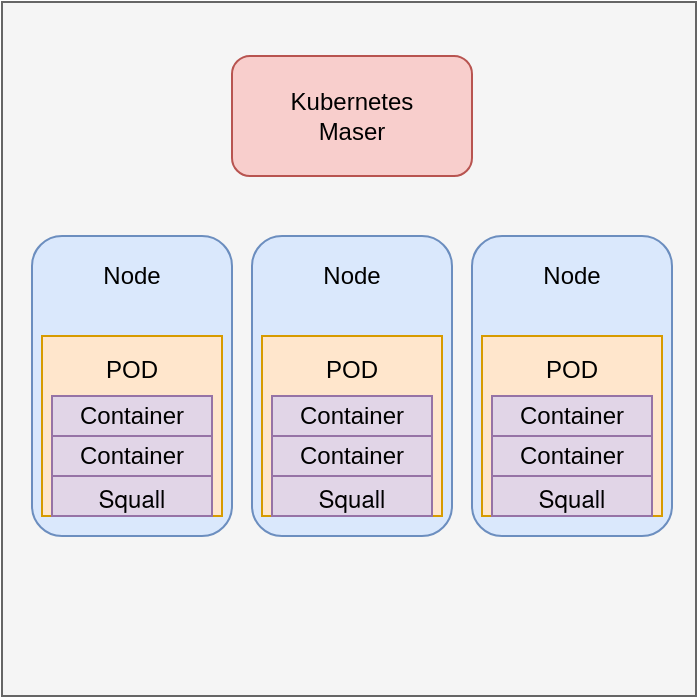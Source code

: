 <mxfile version="13.6.2" type="device"><diagram id="mrEiwogRCtANLE-kG0TH" name="Page-1"><mxGraphModel dx="1106" dy="791" grid="1" gridSize="10" guides="1" tooltips="1" connect="1" arrows="1" fold="1" page="1" pageScale="1" pageWidth="1169" pageHeight="826" math="0" shadow="0"><root><mxCell id="0"/><mxCell id="1" parent="0"/><mxCell id="YVZxfgN5wkGfpVSpWY_y-26" value="" style="whiteSpace=wrap;html=1;aspect=fixed;fillColor=#f5f5f5;strokeColor=#666666;fontColor=#333333;" vertex="1" parent="1"><mxGeometry x="45" y="63" width="347" height="347" as="geometry"/></mxCell><mxCell id="YVZxfgN5wkGfpVSpWY_y-4" value="Kubernetes&lt;br&gt;Maser" style="rounded=1;whiteSpace=wrap;html=1;fillColor=#f8cecc;strokeColor=#b85450;" vertex="1" parent="1"><mxGeometry x="160" y="90" width="120" height="60" as="geometry"/></mxCell><mxCell id="YVZxfgN5wkGfpVSpWY_y-5" value="" style="rounded=1;whiteSpace=wrap;html=1;fillColor=#dae8fc;strokeColor=#6c8ebf;" vertex="1" parent="1"><mxGeometry x="60" y="180" width="100" height="150" as="geometry"/></mxCell><mxCell id="YVZxfgN5wkGfpVSpWY_y-6" value="Node" style="text;html=1;strokeColor=none;fillColor=none;align=center;verticalAlign=middle;whiteSpace=wrap;rounded=0;" vertex="1" parent="1"><mxGeometry x="90" y="190" width="40" height="20" as="geometry"/></mxCell><mxCell id="YVZxfgN5wkGfpVSpWY_y-7" value="" style="whiteSpace=wrap;html=1;aspect=fixed;fillColor=#ffe6cc;strokeColor=#d79b00;" vertex="1" parent="1"><mxGeometry x="65" y="230" width="90" height="90" as="geometry"/></mxCell><mxCell id="YVZxfgN5wkGfpVSpWY_y-8" value="POD" style="text;html=1;strokeColor=none;fillColor=none;align=center;verticalAlign=middle;whiteSpace=wrap;rounded=0;" vertex="1" parent="1"><mxGeometry x="90" y="237" width="40" height="20" as="geometry"/></mxCell><mxCell id="YVZxfgN5wkGfpVSpWY_y-9" value="Container" style="rounded=0;whiteSpace=wrap;html=1;fillColor=#e1d5e7;strokeColor=#9673a6;" vertex="1" parent="1"><mxGeometry x="70" y="260" width="80" height="20" as="geometry"/></mxCell><mxCell id="YVZxfgN5wkGfpVSpWY_y-10" value="Container" style="rounded=0;whiteSpace=wrap;html=1;fillColor=#e1d5e7;strokeColor=#9673a6;" vertex="1" parent="1"><mxGeometry x="70" y="280" width="80" height="20" as="geometry"/></mxCell><mxCell id="YVZxfgN5wkGfpVSpWY_y-11" value="&lt;p class=&quot;p1&quot; style=&quot;margin: 0px ; font-stretch: normal ; line-height: normal ; font-family: &amp;#34;helvetica neue&amp;#34;&quot;&gt;Squall&lt;/p&gt;" style="rounded=0;whiteSpace=wrap;html=1;fillColor=#e1d5e7;strokeColor=#9673a6;" vertex="1" parent="1"><mxGeometry x="70" y="300" width="80" height="20" as="geometry"/></mxCell><mxCell id="YVZxfgN5wkGfpVSpWY_y-12" value="" style="rounded=1;whiteSpace=wrap;html=1;fillColor=#dae8fc;strokeColor=#6c8ebf;" vertex="1" parent="1"><mxGeometry x="170" y="180" width="100" height="150" as="geometry"/></mxCell><mxCell id="YVZxfgN5wkGfpVSpWY_y-13" value="Node" style="text;html=1;strokeColor=none;fillColor=none;align=center;verticalAlign=middle;whiteSpace=wrap;rounded=0;" vertex="1" parent="1"><mxGeometry x="200" y="190" width="40" height="20" as="geometry"/></mxCell><mxCell id="YVZxfgN5wkGfpVSpWY_y-14" value="" style="whiteSpace=wrap;html=1;aspect=fixed;fillColor=#ffe6cc;strokeColor=#d79b00;" vertex="1" parent="1"><mxGeometry x="175" y="230" width="90" height="90" as="geometry"/></mxCell><mxCell id="YVZxfgN5wkGfpVSpWY_y-15" value="POD" style="text;html=1;strokeColor=none;fillColor=none;align=center;verticalAlign=middle;whiteSpace=wrap;rounded=0;" vertex="1" parent="1"><mxGeometry x="200" y="237" width="40" height="20" as="geometry"/></mxCell><mxCell id="YVZxfgN5wkGfpVSpWY_y-16" value="Container" style="rounded=0;whiteSpace=wrap;html=1;fillColor=#e1d5e7;strokeColor=#9673a6;" vertex="1" parent="1"><mxGeometry x="180" y="260" width="80" height="20" as="geometry"/></mxCell><mxCell id="YVZxfgN5wkGfpVSpWY_y-17" value="Container" style="rounded=0;whiteSpace=wrap;html=1;fillColor=#e1d5e7;strokeColor=#9673a6;" vertex="1" parent="1"><mxGeometry x="180" y="280" width="80" height="20" as="geometry"/></mxCell><mxCell id="YVZxfgN5wkGfpVSpWY_y-18" value="&lt;p class=&quot;p1&quot; style=&quot;margin: 0px ; font-stretch: normal ; line-height: normal ; font-family: &amp;#34;helvetica neue&amp;#34;&quot;&gt;Squall&lt;/p&gt;" style="rounded=0;whiteSpace=wrap;html=1;fillColor=#e1d5e7;strokeColor=#9673a6;" vertex="1" parent="1"><mxGeometry x="180" y="300" width="80" height="20" as="geometry"/></mxCell><mxCell id="YVZxfgN5wkGfpVSpWY_y-19" value="" style="rounded=1;whiteSpace=wrap;html=1;fillColor=#dae8fc;strokeColor=#6c8ebf;" vertex="1" parent="1"><mxGeometry x="280" y="180" width="100" height="150" as="geometry"/></mxCell><mxCell id="YVZxfgN5wkGfpVSpWY_y-20" value="Node" style="text;html=1;strokeColor=none;fillColor=none;align=center;verticalAlign=middle;whiteSpace=wrap;rounded=0;" vertex="1" parent="1"><mxGeometry x="310" y="190" width="40" height="20" as="geometry"/></mxCell><mxCell id="YVZxfgN5wkGfpVSpWY_y-21" value="" style="whiteSpace=wrap;html=1;aspect=fixed;fillColor=#ffe6cc;strokeColor=#d79b00;" vertex="1" parent="1"><mxGeometry x="285" y="230" width="90" height="90" as="geometry"/></mxCell><mxCell id="YVZxfgN5wkGfpVSpWY_y-22" value="POD" style="text;html=1;strokeColor=none;fillColor=none;align=center;verticalAlign=middle;whiteSpace=wrap;rounded=0;" vertex="1" parent="1"><mxGeometry x="310" y="237" width="40" height="20" as="geometry"/></mxCell><mxCell id="YVZxfgN5wkGfpVSpWY_y-23" value="Container" style="rounded=0;whiteSpace=wrap;html=1;fillColor=#e1d5e7;strokeColor=#9673a6;" vertex="1" parent="1"><mxGeometry x="290" y="260" width="80" height="20" as="geometry"/></mxCell><mxCell id="YVZxfgN5wkGfpVSpWY_y-24" value="Container" style="rounded=0;whiteSpace=wrap;html=1;fillColor=#e1d5e7;strokeColor=#9673a6;" vertex="1" parent="1"><mxGeometry x="290" y="280" width="80" height="20" as="geometry"/></mxCell><mxCell id="YVZxfgN5wkGfpVSpWY_y-25" value="&lt;p class=&quot;p1&quot; style=&quot;margin: 0px ; font-stretch: normal ; line-height: normal ; font-family: &amp;#34;helvetica neue&amp;#34;&quot;&gt;Squall&lt;/p&gt;" style="rounded=0;whiteSpace=wrap;html=1;fillColor=#e1d5e7;strokeColor=#9673a6;" vertex="1" parent="1"><mxGeometry x="290" y="300" width="80" height="20" as="geometry"/></mxCell></root></mxGraphModel></diagram></mxfile>